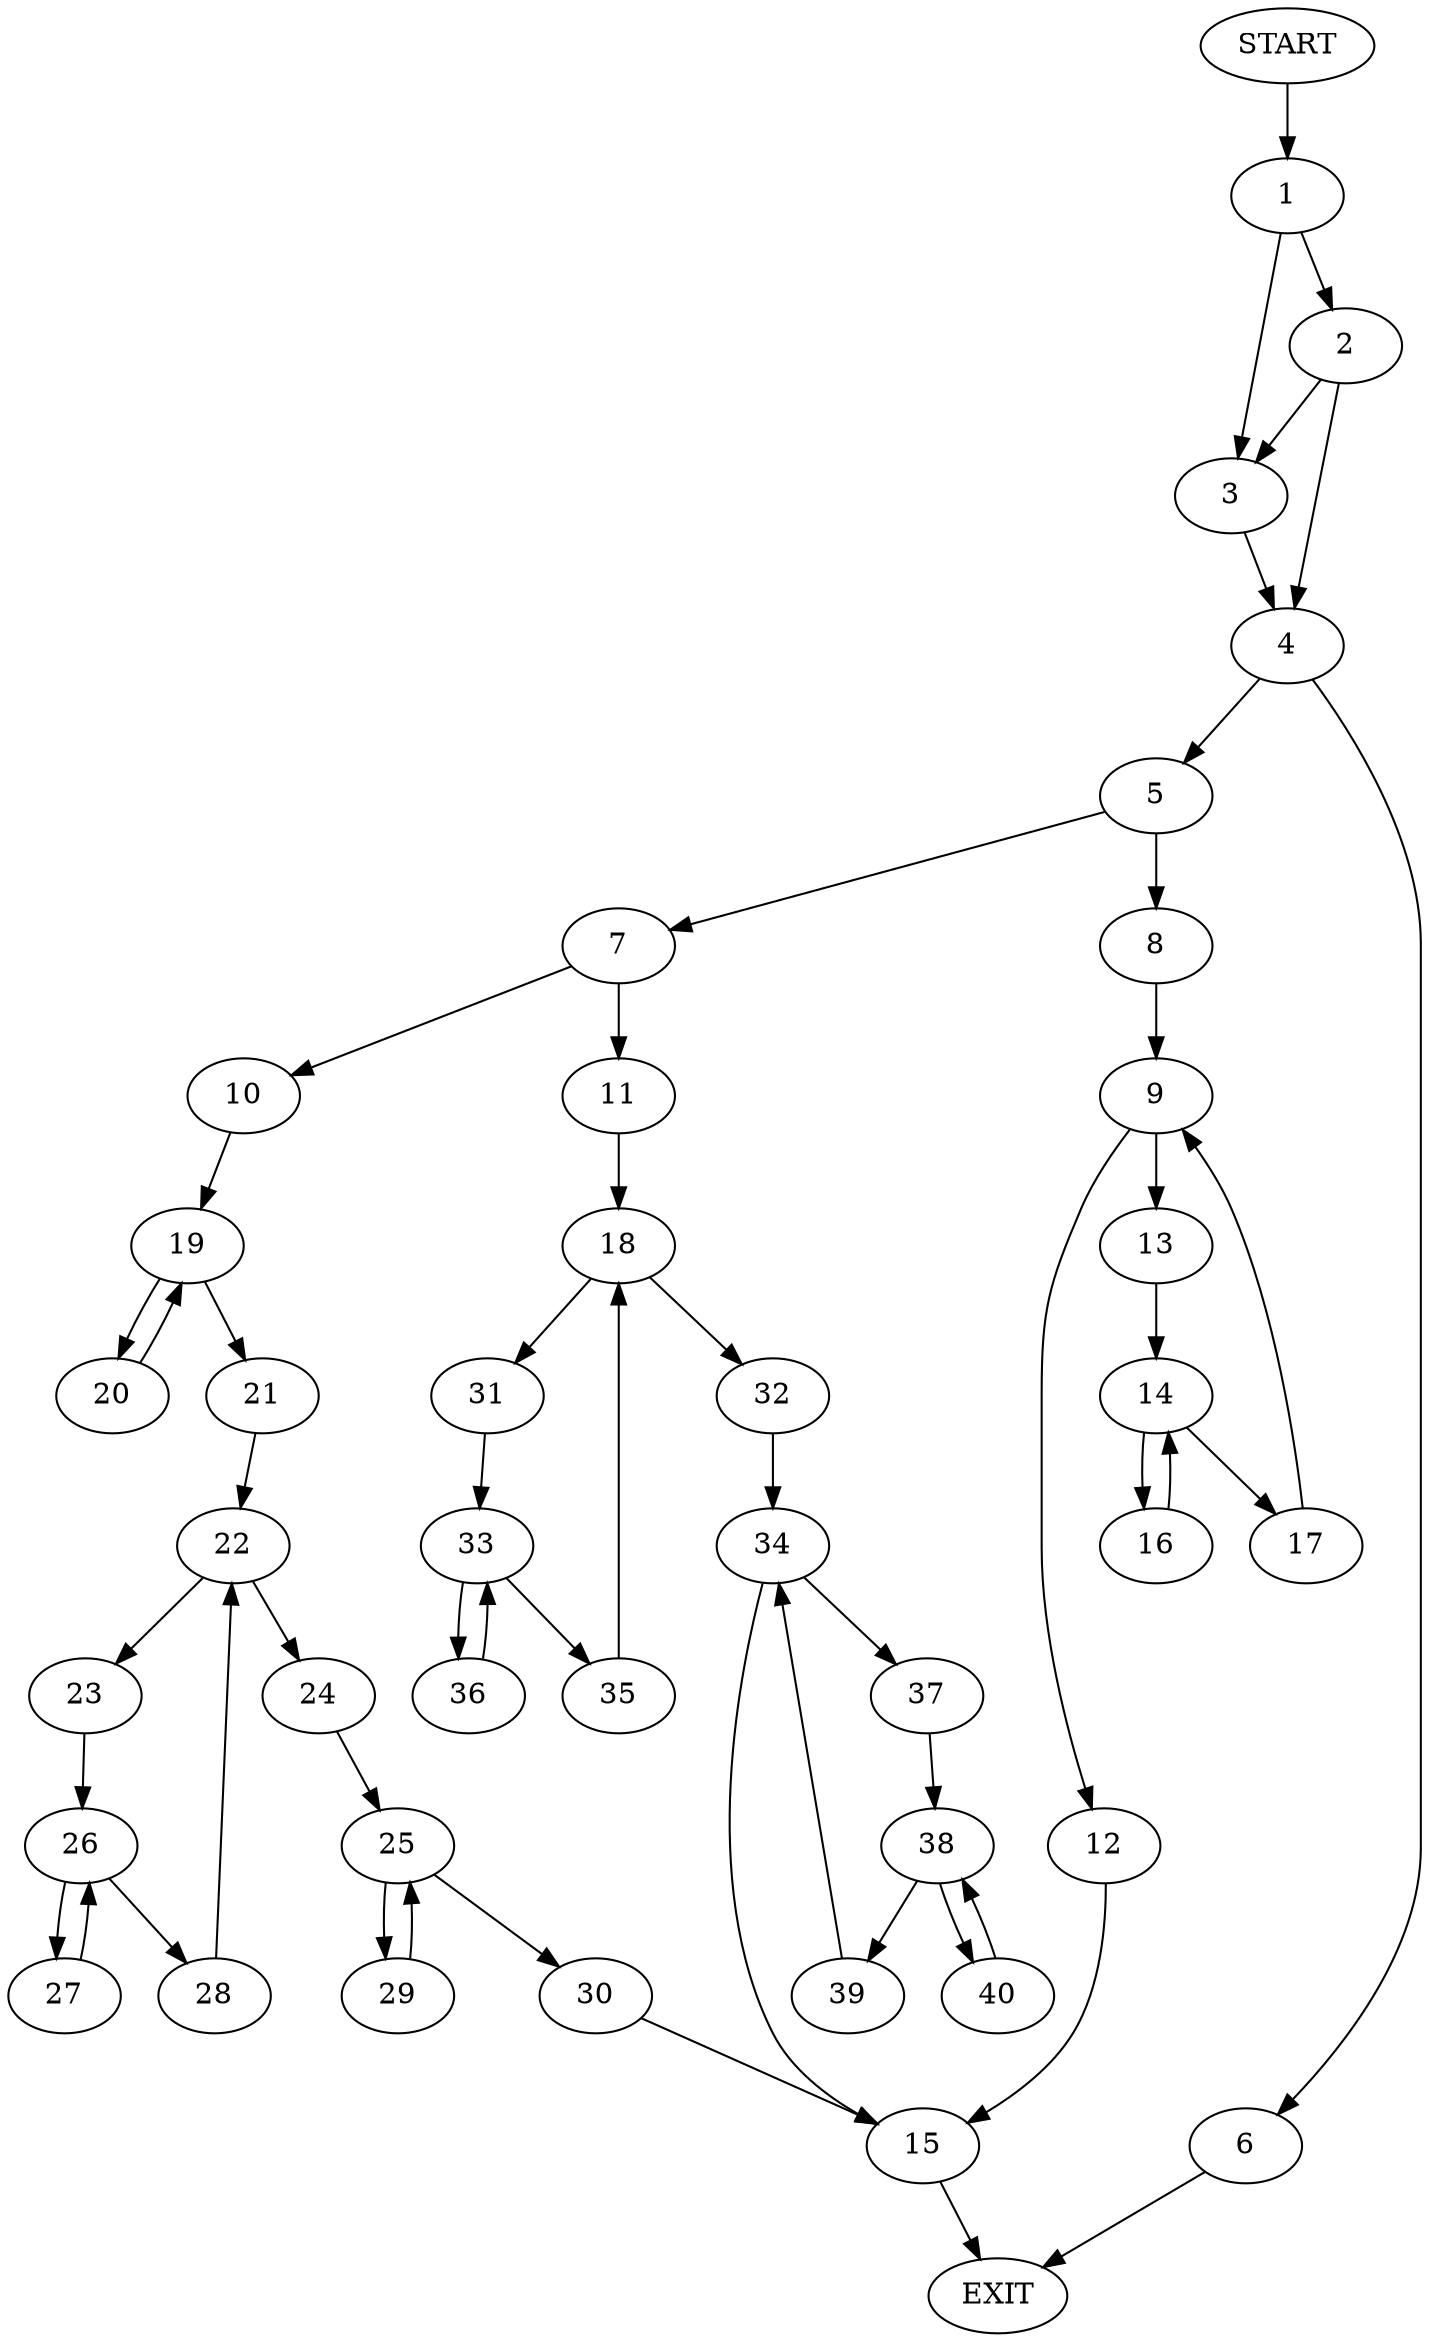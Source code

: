 digraph {
0 [label="START"]
41 [label="EXIT"]
0 -> 1
1 -> 2
1 -> 3
2 -> 4
2 -> 3
3 -> 4
4 -> 5
4 -> 6
5 -> 7
5 -> 8
6 -> 41
8 -> 9
7 -> 10
7 -> 11
9 -> 12
9 -> 13
13 -> 14
12 -> 15
14 -> 16
14 -> 17
17 -> 9
16 -> 14
15 -> 41
11 -> 18
10 -> 19
19 -> 20
19 -> 21
21 -> 22
20 -> 19
22 -> 23
22 -> 24
24 -> 25
23 -> 26
26 -> 27
26 -> 28
27 -> 26
28 -> 22
25 -> 29
25 -> 30
29 -> 25
30 -> 15
18 -> 31
18 -> 32
31 -> 33
32 -> 34
33 -> 35
33 -> 36
36 -> 33
35 -> 18
34 -> 15
34 -> 37
37 -> 38
38 -> 39
38 -> 40
40 -> 38
39 -> 34
}
